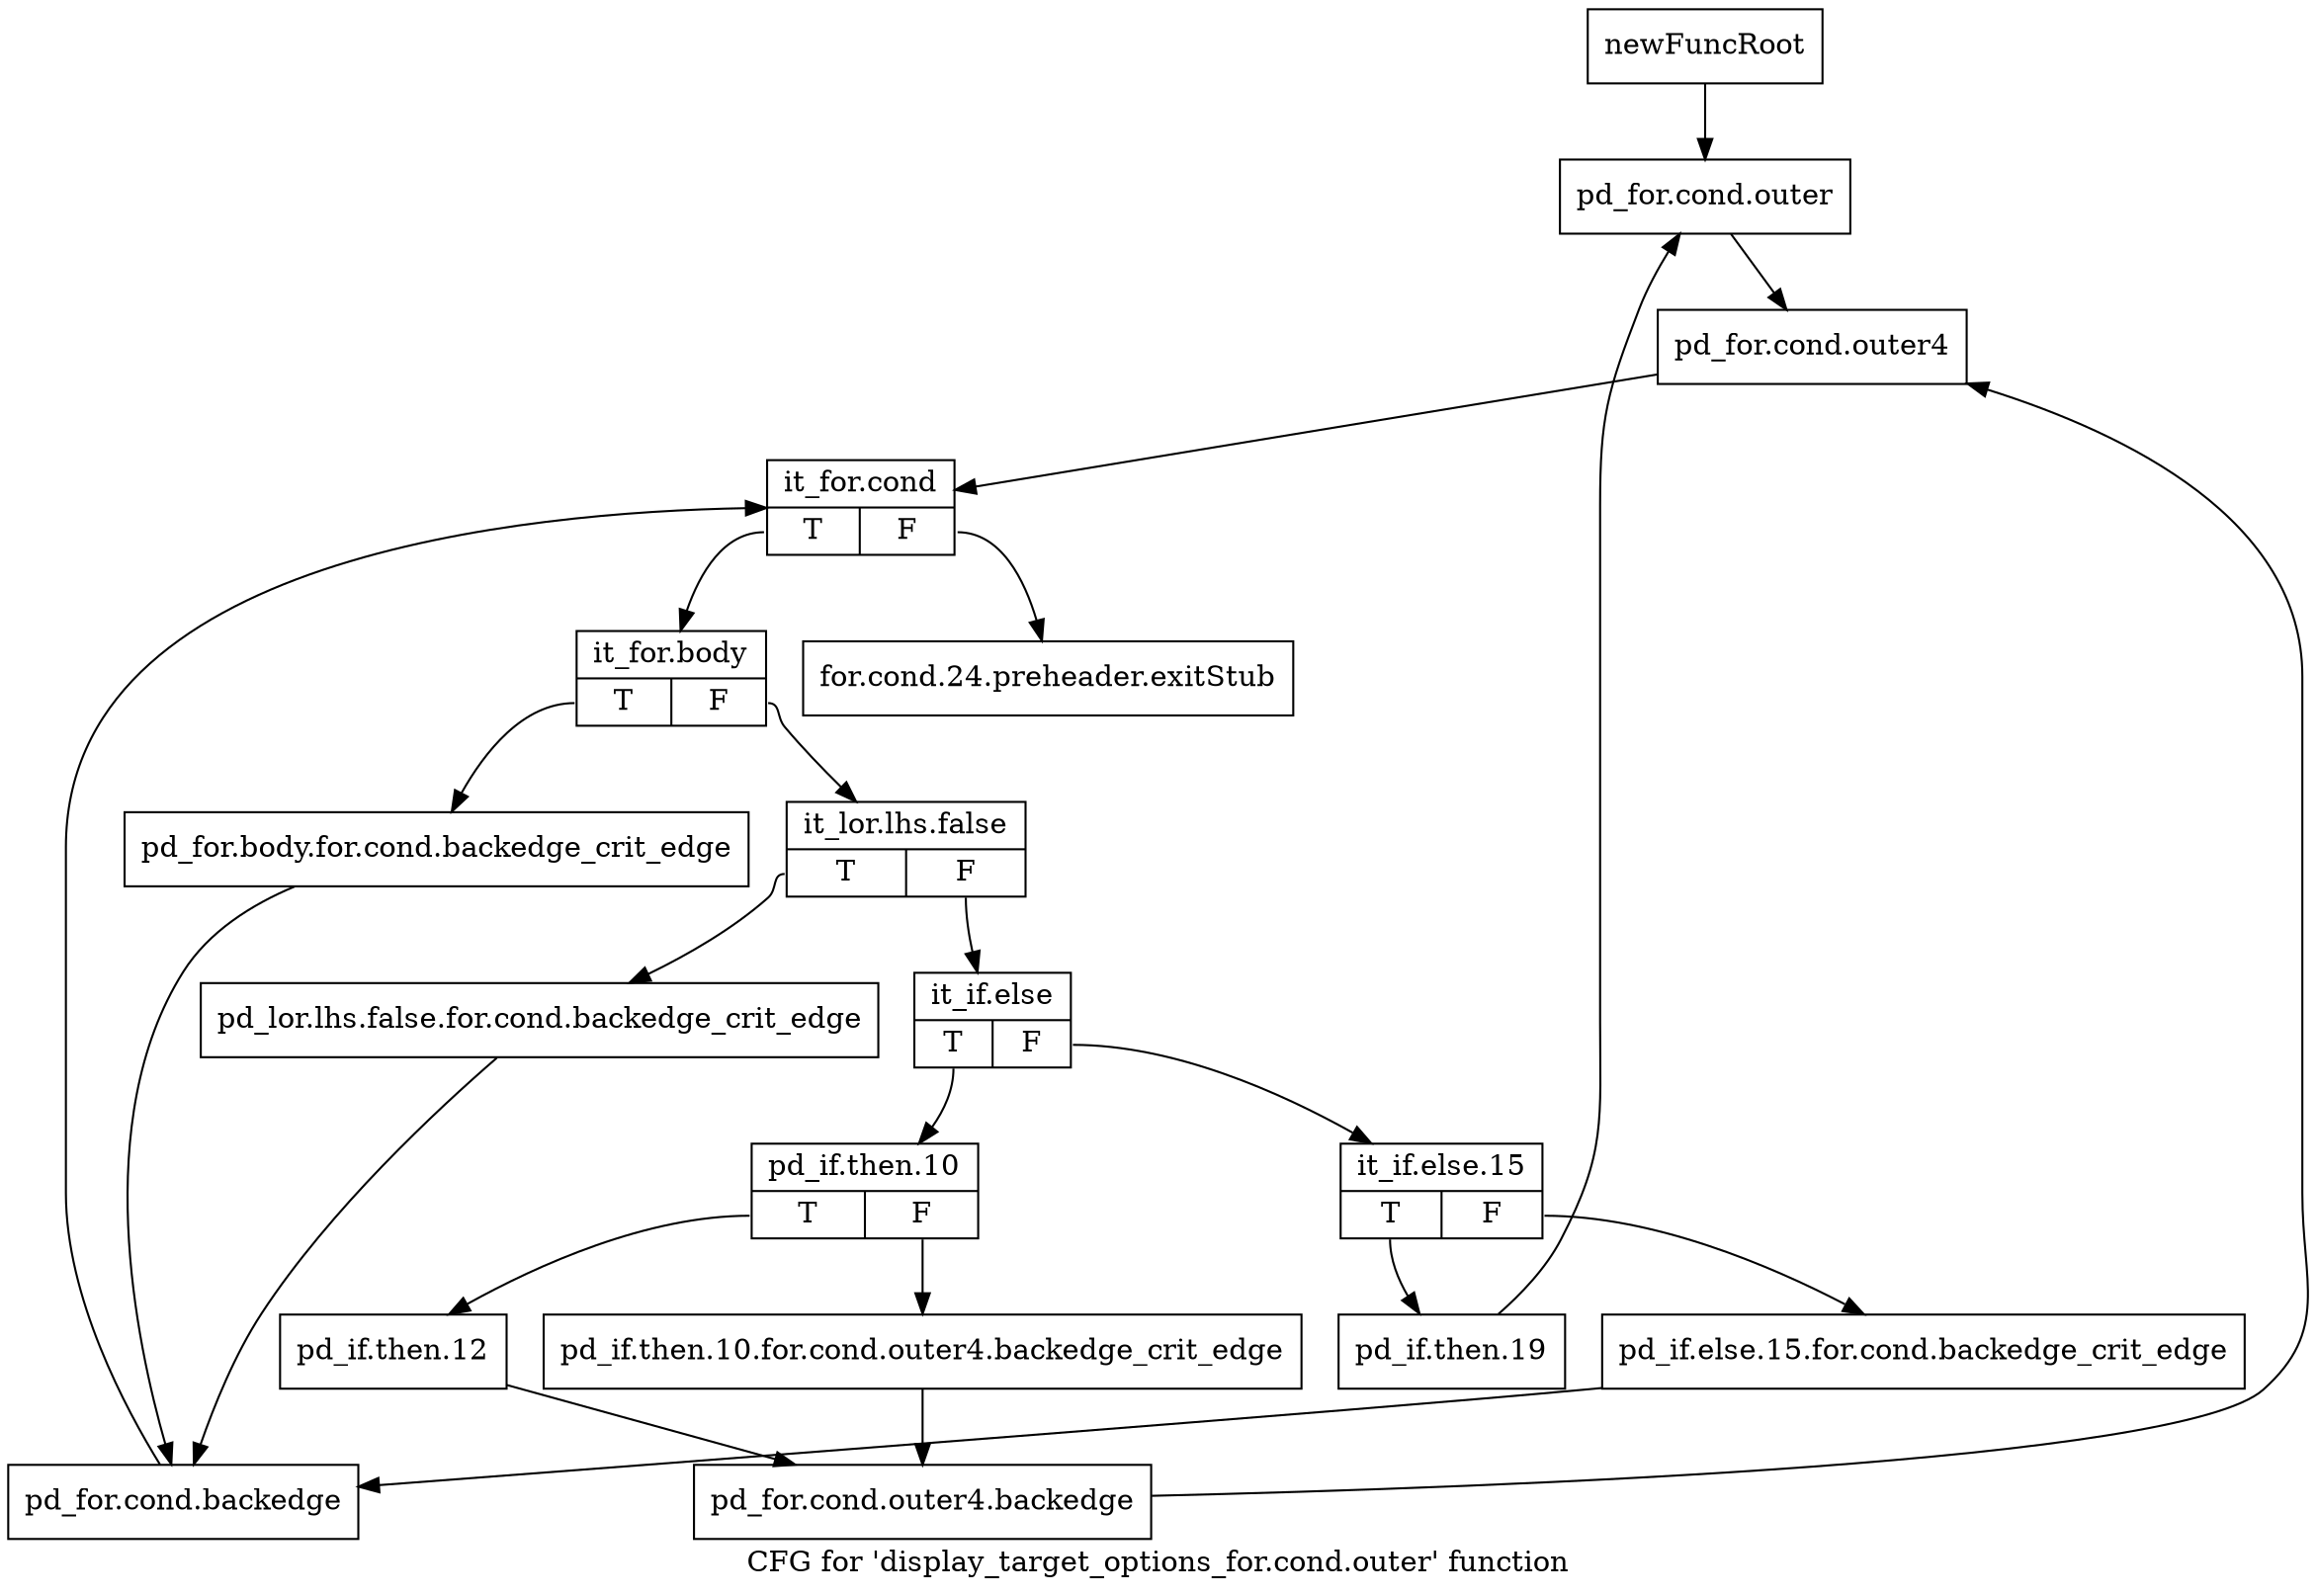 digraph "CFG for 'display_target_options_for.cond.outer' function" {
	label="CFG for 'display_target_options_for.cond.outer' function";

	Node0xc4a06d0 [shape=record,label="{newFuncRoot}"];
	Node0xc4a06d0 -> Node0xc4a0770;
	Node0xc4a0720 [shape=record,label="{for.cond.24.preheader.exitStub}"];
	Node0xc4a0770 [shape=record,label="{pd_for.cond.outer}"];
	Node0xc4a0770 -> Node0xc4a07c0;
	Node0xc4a07c0 [shape=record,label="{pd_for.cond.outer4}"];
	Node0xc4a07c0 -> Node0xc4a0810;
	Node0xc4a0810 [shape=record,label="{it_for.cond|{<s0>T|<s1>F}}"];
	Node0xc4a0810:s0 -> Node0xc4a0860;
	Node0xc4a0810:s1 -> Node0xc4a0720;
	Node0xc4a0860 [shape=record,label="{it_for.body|{<s0>T|<s1>F}}"];
	Node0xc4a0860:s0 -> Node0xc4a0bd0;
	Node0xc4a0860:s1 -> Node0xc4a08b0;
	Node0xc4a08b0 [shape=record,label="{it_lor.lhs.false|{<s0>T|<s1>F}}"];
	Node0xc4a08b0:s0 -> Node0xc4a0b80;
	Node0xc4a08b0:s1 -> Node0xc4a0900;
	Node0xc4a0900 [shape=record,label="{it_if.else|{<s0>T|<s1>F}}"];
	Node0xc4a0900:s0 -> Node0xc4a0a40;
	Node0xc4a0900:s1 -> Node0xc4a0950;
	Node0xc4a0950 [shape=record,label="{it_if.else.15|{<s0>T|<s1>F}}"];
	Node0xc4a0950:s0 -> Node0xc4a09f0;
	Node0xc4a0950:s1 -> Node0xc4a09a0;
	Node0xc4a09a0 [shape=record,label="{pd_if.else.15.for.cond.backedge_crit_edge}"];
	Node0xc4a09a0 -> Node0xc4a0c20;
	Node0xc4a09f0 [shape=record,label="{pd_if.then.19}"];
	Node0xc4a09f0 -> Node0xc4a0770;
	Node0xc4a0a40 [shape=record,label="{pd_if.then.10|{<s0>T|<s1>F}}"];
	Node0xc4a0a40:s0 -> Node0xc4a0ae0;
	Node0xc4a0a40:s1 -> Node0xc4a0a90;
	Node0xc4a0a90 [shape=record,label="{pd_if.then.10.for.cond.outer4.backedge_crit_edge}"];
	Node0xc4a0a90 -> Node0xc4a0b30;
	Node0xc4a0ae0 [shape=record,label="{pd_if.then.12}"];
	Node0xc4a0ae0 -> Node0xc4a0b30;
	Node0xc4a0b30 [shape=record,label="{pd_for.cond.outer4.backedge}"];
	Node0xc4a0b30 -> Node0xc4a07c0;
	Node0xc4a0b80 [shape=record,label="{pd_lor.lhs.false.for.cond.backedge_crit_edge}"];
	Node0xc4a0b80 -> Node0xc4a0c20;
	Node0xc4a0bd0 [shape=record,label="{pd_for.body.for.cond.backedge_crit_edge}"];
	Node0xc4a0bd0 -> Node0xc4a0c20;
	Node0xc4a0c20 [shape=record,label="{pd_for.cond.backedge}"];
	Node0xc4a0c20 -> Node0xc4a0810;
}
